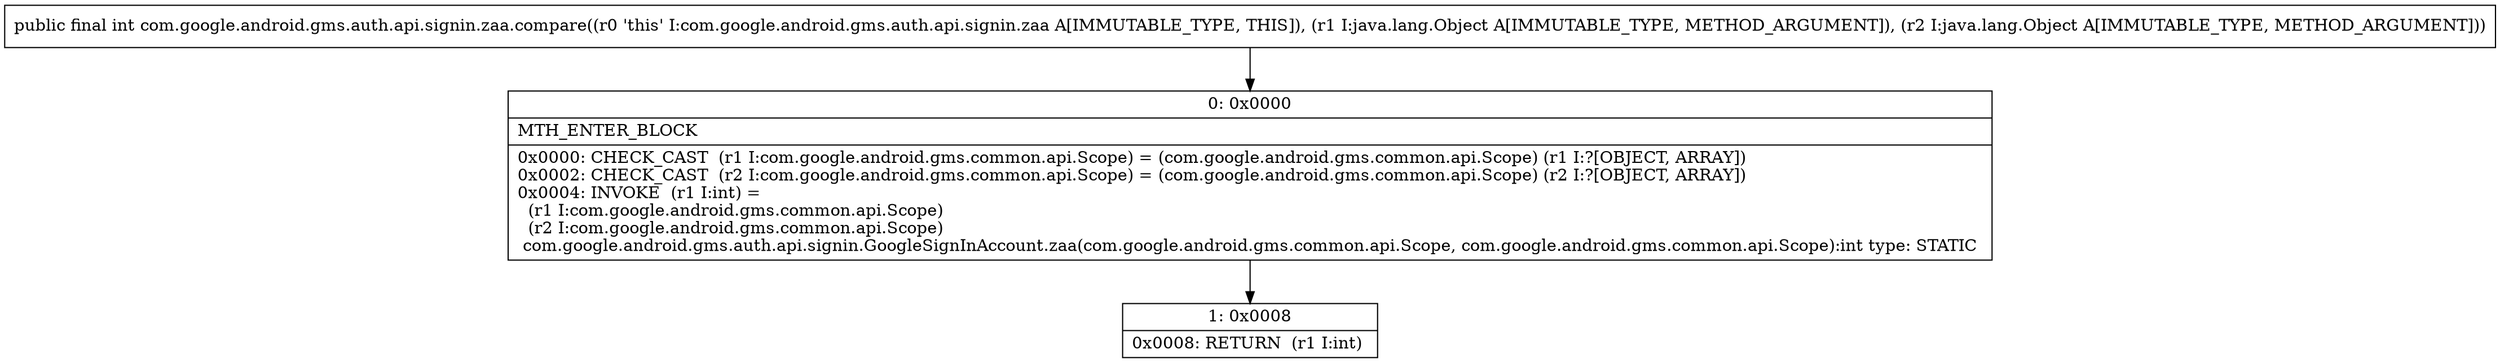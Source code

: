 digraph "CFG forcom.google.android.gms.auth.api.signin.zaa.compare(Ljava\/lang\/Object;Ljava\/lang\/Object;)I" {
Node_0 [shape=record,label="{0\:\ 0x0000|MTH_ENTER_BLOCK\l|0x0000: CHECK_CAST  (r1 I:com.google.android.gms.common.api.Scope) = (com.google.android.gms.common.api.Scope) (r1 I:?[OBJECT, ARRAY]) \l0x0002: CHECK_CAST  (r2 I:com.google.android.gms.common.api.Scope) = (com.google.android.gms.common.api.Scope) (r2 I:?[OBJECT, ARRAY]) \l0x0004: INVOKE  (r1 I:int) = \l  (r1 I:com.google.android.gms.common.api.Scope)\l  (r2 I:com.google.android.gms.common.api.Scope)\l com.google.android.gms.auth.api.signin.GoogleSignInAccount.zaa(com.google.android.gms.common.api.Scope, com.google.android.gms.common.api.Scope):int type: STATIC \l}"];
Node_1 [shape=record,label="{1\:\ 0x0008|0x0008: RETURN  (r1 I:int) \l}"];
MethodNode[shape=record,label="{public final int com.google.android.gms.auth.api.signin.zaa.compare((r0 'this' I:com.google.android.gms.auth.api.signin.zaa A[IMMUTABLE_TYPE, THIS]), (r1 I:java.lang.Object A[IMMUTABLE_TYPE, METHOD_ARGUMENT]), (r2 I:java.lang.Object A[IMMUTABLE_TYPE, METHOD_ARGUMENT])) }"];
MethodNode -> Node_0;
Node_0 -> Node_1;
}

